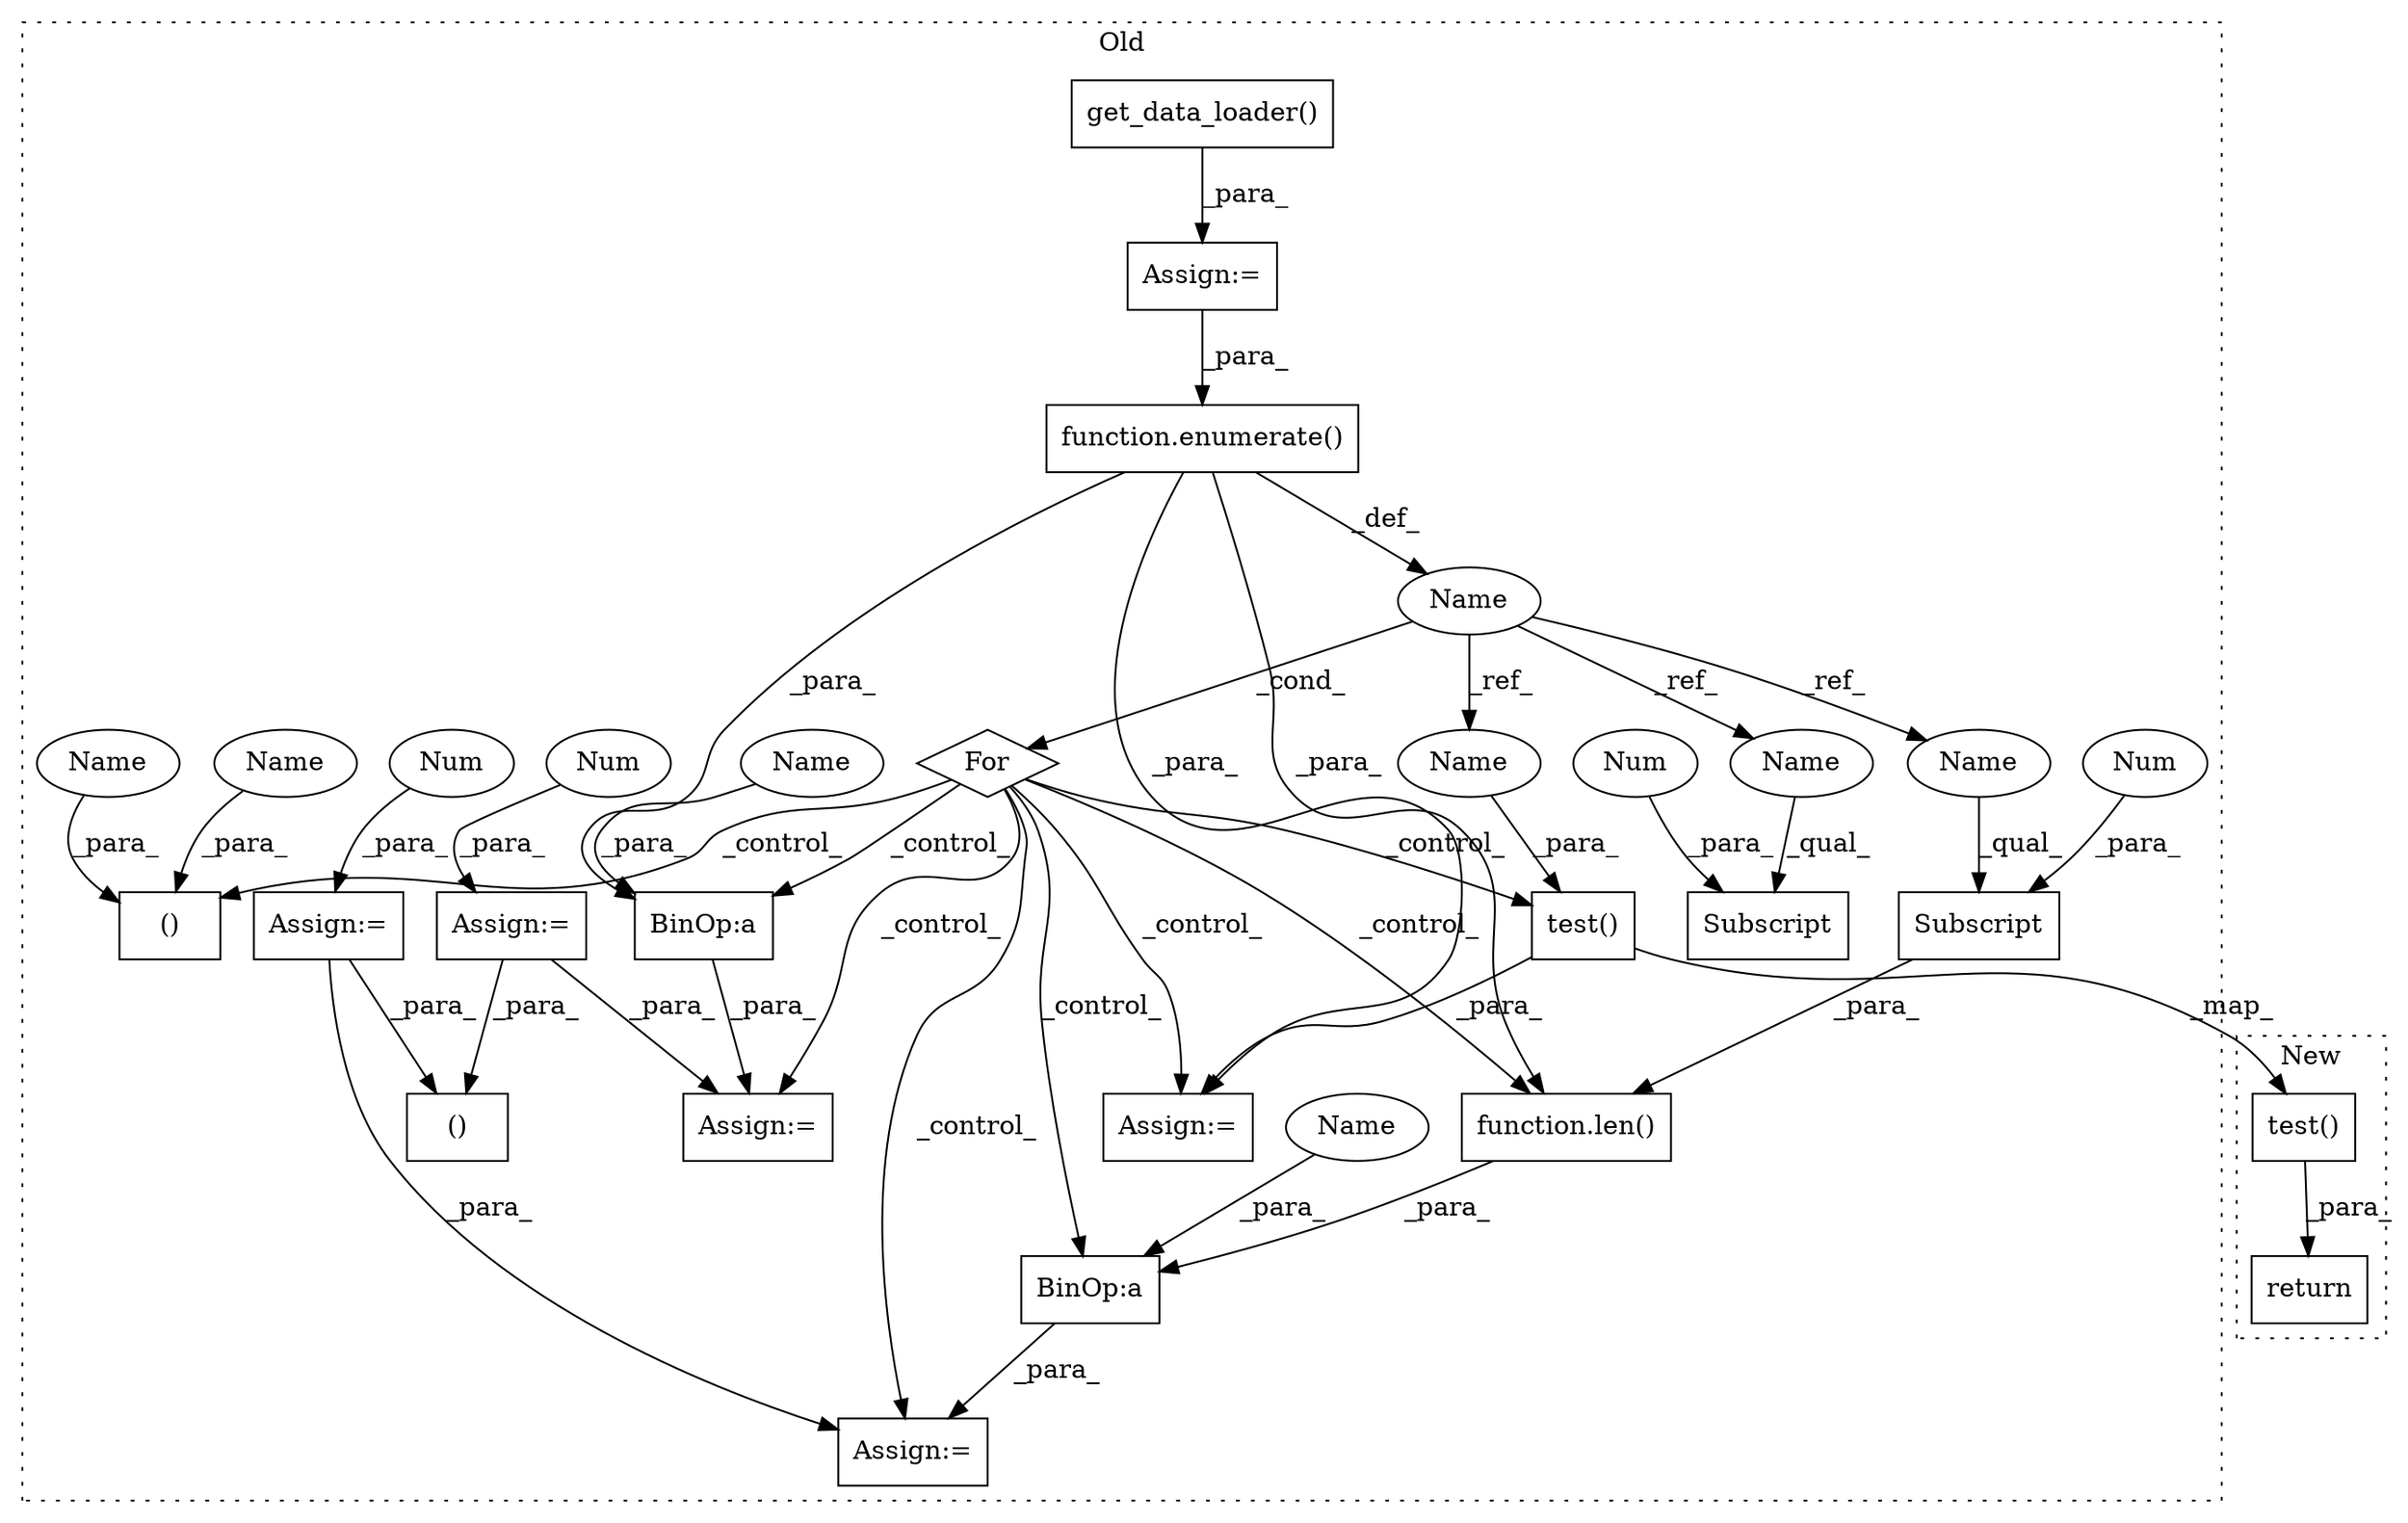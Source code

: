 digraph G {
subgraph cluster0 {
1 [label="get_data_loader()" a="75" s="13944,13983" l="32,16" shape="box"];
3 [label="Assign:=" a="68" s="13941" l="3" shape="box"];
4 [label="function.enumerate()" a="75" s="14036,14057" l="10,1" shape="box"];
5 [label="BinOp:a" a="82" s="14240" l="3" shape="box"];
6 [label="Name" a="87" s="14022" l="10" shape="ellipse"];
7 [label="test()" a="75" s="14104,14142" l="21,1" shape="box"];
9 [label="()" a="54" s="14089" l="12" shape="box"];
10 [label="BinOp:a" a="82" s="14174" l="3" shape="box"];
11 [label="Subscript" a="63" s="14181,0" l="13,0" shape="box"];
12 [label="Subscript" a="63" s="14247,0" l="13,0" shape="box"];
13 [label="For" a="107" s="14008,14058" l="4,14" shape="diamond"];
14 [label="Num" a="76" s="14258" l="1" shape="ellipse"];
15 [label="Num" a="76" s="14192" l="1" shape="ellipse"];
16 [label="Assign:=" a="68" s="14219" l="4" shape="box"];
17 [label="Assign:=" a="68" s="14160" l="4" shape="box"];
18 [label="Assign:=" a="68" s="13917" l="3" shape="box"];
19 [label="()" a="54" s="14383" l="6" shape="box"];
20 [label="Num" a="76" s="13920" l="1" shape="ellipse"];
21 [label="Assign:=" a="68" s="13893" l="3" shape="box"];
22 [label="Num" a="76" s="13896" l="1" shape="ellipse"];
23 [label="Assign:=" a="68" s="14089" l="15" shape="box"];
24 [label="function.len()" a="75" s="14177,14194" l="4,1" shape="box"];
25 [label="Name" a="87" s="14181" l="10" shape="ellipse"];
26 [label="Name" a="87" s="14247" l="10" shape="ellipse"];
27 [label="Name" a="87" s="14132" l="10" shape="ellipse"];
28 [label="Name" a="87" s="14091" l="10" shape="ellipse"];
29 [label="Name" a="87" s="14164" l="10" shape="ellipse"];
30 [label="Name" a="87" s="14072" l="17" shape="ellipse"];
31 [label="Name" a="87" s="14223" l="17" shape="ellipse"];
label = "Old";
style="dotted";
}
subgraph cluster1 {
2 [label="return" a="93" s="13292" l="7" shape="box"];
8 [label="test()" a="75" s="13299,13334" l="21,1" shape="box"];
label = "New";
style="dotted";
}
1 -> 3 [label="_para_"];
3 -> 4 [label="_para_"];
4 -> 5 [label="_para_"];
4 -> 6 [label="_def_"];
4 -> 23 [label="_para_"];
4 -> 24 [label="_para_"];
5 -> 16 [label="_para_"];
6 -> 13 [label="_cond_"];
6 -> 26 [label="_ref_"];
6 -> 27 [label="_ref_"];
6 -> 25 [label="_ref_"];
7 -> 8 [label="_map_"];
7 -> 23 [label="_para_"];
8 -> 2 [label="_para_"];
10 -> 17 [label="_para_"];
11 -> 24 [label="_para_"];
13 -> 9 [label="_control_"];
13 -> 16 [label="_control_"];
13 -> 17 [label="_control_"];
13 -> 24 [label="_control_"];
13 -> 7 [label="_control_"];
13 -> 5 [label="_control_"];
13 -> 10 [label="_control_"];
13 -> 23 [label="_control_"];
14 -> 12 [label="_para_"];
15 -> 11 [label="_para_"];
18 -> 19 [label="_para_"];
18 -> 16 [label="_para_"];
20 -> 18 [label="_para_"];
21 -> 17 [label="_para_"];
21 -> 19 [label="_para_"];
22 -> 21 [label="_para_"];
24 -> 10 [label="_para_"];
25 -> 11 [label="_qual_"];
26 -> 12 [label="_qual_"];
27 -> 7 [label="_para_"];
28 -> 9 [label="_para_"];
29 -> 10 [label="_para_"];
30 -> 9 [label="_para_"];
31 -> 5 [label="_para_"];
}